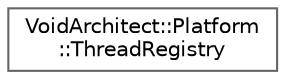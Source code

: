 digraph "Graphical Class Hierarchy"
{
 // LATEX_PDF_SIZE
  bgcolor="transparent";
  edge [fontname=Helvetica,fontsize=10,labelfontname=Helvetica,labelfontsize=10];
  node [fontname=Helvetica,fontsize=10,shape=box,height=0.2,width=0.4];
  rankdir="LR";
  Node0 [id="Node000000",label="VoidArchitect::Platform\l::ThreadRegistry",height=0.2,width=0.4,color="grey40", fillcolor="white", style="filled",URL="$struct_void_architect_1_1_platform_1_1_thread_registry.html",tooltip="Global thread registry for unified thread ID management."];
}
